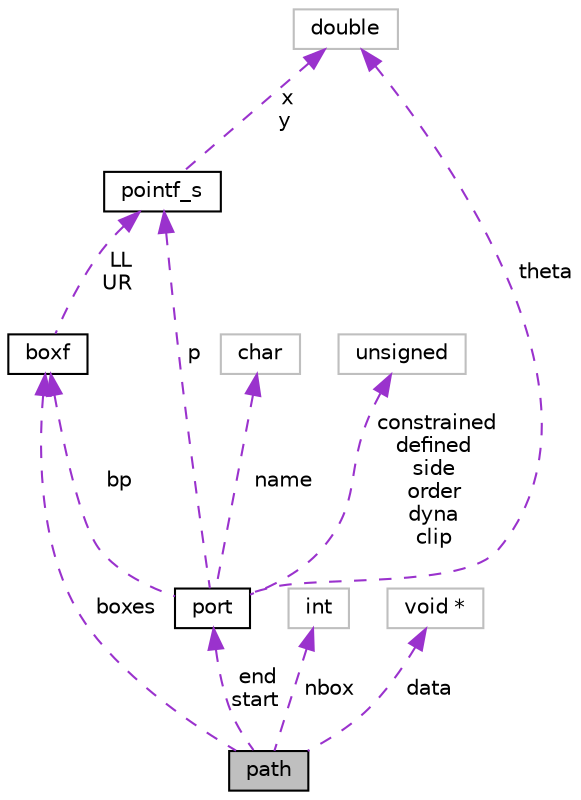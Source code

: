 digraph "path"
{
  bgcolor="transparent";
  edge [fontname="Helvetica",fontsize="10",labelfontname="Helvetica",labelfontsize="10"];
  node [fontname="Helvetica",fontsize="10",shape=record];
  Node1 [label="path",height=0.2,width=0.4,color="black", fillcolor="grey75", style="filled", fontcolor="black"];
  Node2 -> Node1 [dir="back",color="darkorchid3",fontsize="10",style="dashed",label=" end\nstart" ,fontname="Helvetica"];
  Node2 [label="port",height=0.2,width=0.4,color="black",URL="$structport.html"];
  Node3 -> Node2 [dir="back",color="darkorchid3",fontsize="10",style="dashed",label=" theta" ,fontname="Helvetica"];
  Node3 [label="double",height=0.2,width=0.4,color="grey75"];
  Node4 -> Node2 [dir="back",color="darkorchid3",fontsize="10",style="dashed",label=" name" ,fontname="Helvetica"];
  Node4 [label="char",height=0.2,width=0.4,color="grey75"];
  Node5 -> Node2 [dir="back",color="darkorchid3",fontsize="10",style="dashed",label=" bp" ,fontname="Helvetica"];
  Node5 [label="boxf",height=0.2,width=0.4,color="black",URL="$structboxf.html"];
  Node6 -> Node5 [dir="back",color="darkorchid3",fontsize="10",style="dashed",label=" LL\nUR" ,fontname="Helvetica"];
  Node6 [label="pointf_s",height=0.2,width=0.4,color="black",URL="$structpointf__s.html"];
  Node3 -> Node6 [dir="back",color="darkorchid3",fontsize="10",style="dashed",label=" x\ny" ,fontname="Helvetica"];
  Node7 -> Node2 [dir="back",color="darkorchid3",fontsize="10",style="dashed",label=" constrained\ndefined\nside\norder\ndyna\nclip" ,fontname="Helvetica"];
  Node7 [label="unsigned",height=0.2,width=0.4,color="grey75"];
  Node6 -> Node2 [dir="back",color="darkorchid3",fontsize="10",style="dashed",label=" p" ,fontname="Helvetica"];
  Node8 -> Node1 [dir="back",color="darkorchid3",fontsize="10",style="dashed",label=" nbox" ,fontname="Helvetica"];
  Node8 [label="int",height=0.2,width=0.4,color="grey75"];
  Node5 -> Node1 [dir="back",color="darkorchid3",fontsize="10",style="dashed",label=" boxes" ,fontname="Helvetica"];
  Node9 -> Node1 [dir="back",color="darkorchid3",fontsize="10",style="dashed",label=" data" ,fontname="Helvetica"];
  Node9 [label="void *",height=0.2,width=0.4,color="grey75"];
}
